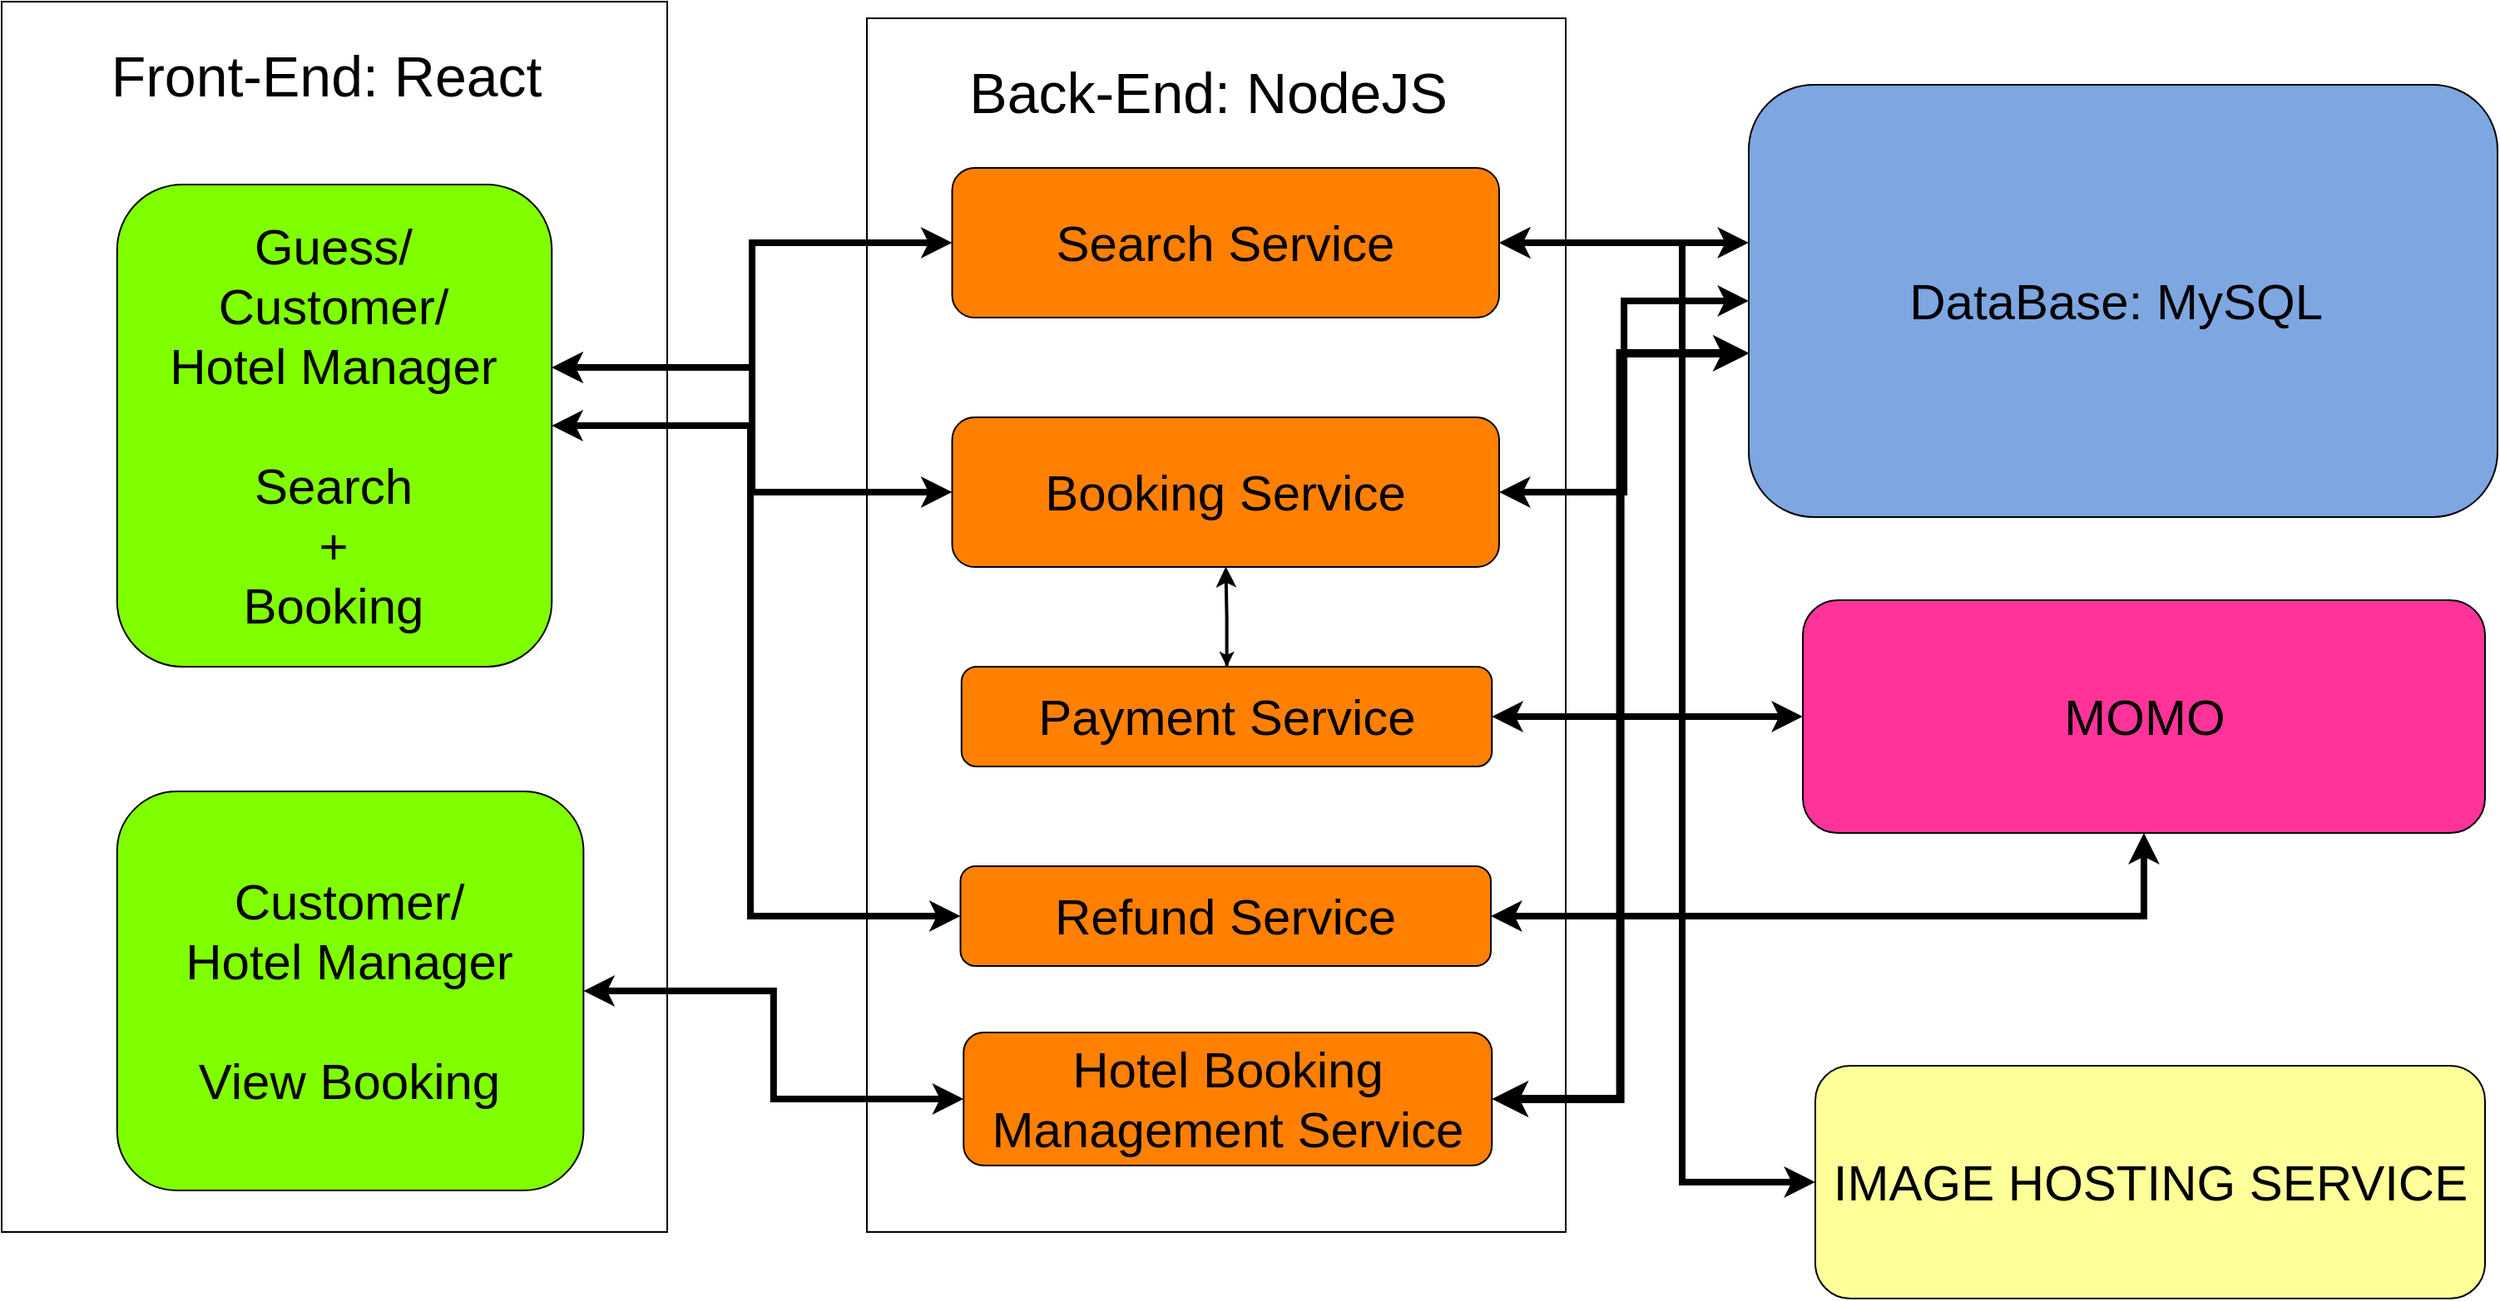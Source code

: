 <mxfile version="21.7.5" type="device">
  <diagram name="Page-1" id="PuhRu-KajmSSqGQuAdge">
    <mxGraphModel dx="2922" dy="1228" grid="1" gridSize="10" guides="1" tooltips="1" connect="1" arrows="1" fold="1" page="1" pageScale="1" pageWidth="850" pageHeight="1100" math="0" shadow="0">
      <root>
        <mxCell id="0" />
        <mxCell id="1" parent="0" />
        <mxCell id="a8jm9zrGm5yUQMqliLf0-5" value="" style="rounded=0;whiteSpace=wrap;html=1;fillColor=none;" parent="1" vertex="1">
          <mxGeometry x="-560" y="220" width="400" height="740" as="geometry" />
        </mxCell>
        <mxCell id="a8jm9zrGm5yUQMqliLf0-6" value="" style="rounded=0;whiteSpace=wrap;html=1;fillColor=none;" parent="1" vertex="1">
          <mxGeometry x="-40" y="230" width="420" height="730" as="geometry" />
        </mxCell>
        <mxCell id="a8jm9zrGm5yUQMqliLf0-32" style="edgeStyle=orthogonalEdgeStyle;rounded=0;orthogonalLoop=1;jettySize=auto;html=1;entryX=1;entryY=0.5;entryDx=0;entryDy=0;startArrow=classic;startFill=1;strokeWidth=4;" parent="1" source="a8jm9zrGm5yUQMqliLf0-10" target="a8jm9zrGm5yUQMqliLf0-14" edge="1">
          <mxGeometry relative="1" as="geometry">
            <Array as="points">
              <mxPoint x="450" y="930" />
              <mxPoint x="450" y="365" />
            </Array>
          </mxGeometry>
        </mxCell>
        <mxCell id="a8jm9zrGm5yUQMqliLf0-10" value="IMAGE HOSTING SERVICE" style="rounded=1;whiteSpace=wrap;html=1;fontSize=30;fillColor=#FFFF99;" parent="1" vertex="1">
          <mxGeometry x="530" y="860" width="402.5" height="140" as="geometry" />
        </mxCell>
        <mxCell id="a8jm9zrGm5yUQMqliLf0-11" value="MOMO" style="rounded=1;whiteSpace=wrap;html=1;fontSize=30;fillColor=#FF3399;" parent="1" vertex="1">
          <mxGeometry x="522.5" y="580" width="410" height="140" as="geometry" />
        </mxCell>
        <mxCell id="a8jm9zrGm5yUQMqliLf0-27" style="edgeStyle=orthogonalEdgeStyle;rounded=0;orthogonalLoop=1;jettySize=auto;html=1;startArrow=classic;startFill=1;strokeWidth=4;" parent="1" source="a8jm9zrGm5yUQMqliLf0-12" target="a8jm9zrGm5yUQMqliLf0-14" edge="1">
          <mxGeometry relative="1" as="geometry">
            <Array as="points">
              <mxPoint x="-109" y="440" />
              <mxPoint x="-109" y="365" />
            </Array>
          </mxGeometry>
        </mxCell>
        <mxCell id="vQtMWLK4P4xLYgg724UB-2" style="edgeStyle=orthogonalEdgeStyle;rounded=0;orthogonalLoop=1;jettySize=auto;html=1;entryX=0;entryY=0.5;entryDx=0;entryDy=0;startArrow=classic;startFill=1;strokeWidth=4;" edge="1" parent="1" source="a8jm9zrGm5yUQMqliLf0-12" target="vQtMWLK4P4xLYgg724UB-1">
          <mxGeometry relative="1" as="geometry">
            <Array as="points">
              <mxPoint x="-110" y="475" />
              <mxPoint x="-110" y="770" />
            </Array>
          </mxGeometry>
        </mxCell>
        <mxCell id="a8jm9zrGm5yUQMqliLf0-12" value="Guess/&lt;br&gt;Customer/&lt;br&gt;Hotel Manager&lt;br&gt;&lt;br&gt;Search &lt;br&gt;+&lt;br&gt;Booking" style="rounded=1;whiteSpace=wrap;html=1;fontSize=30;fillColor=#80FF00;" parent="1" vertex="1">
          <mxGeometry x="-490.61" y="330" width="261.24" height="290" as="geometry" />
        </mxCell>
        <mxCell id="a8jm9zrGm5yUQMqliLf0-23" style="edgeStyle=orthogonalEdgeStyle;rounded=0;orthogonalLoop=1;jettySize=auto;html=1;startArrow=classic;startFill=1;strokeWidth=4;" parent="1" source="a8jm9zrGm5yUQMqliLf0-13" target="a8jm9zrGm5yUQMqliLf0-17" edge="1">
          <mxGeometry relative="1" as="geometry" />
        </mxCell>
        <mxCell id="a8jm9zrGm5yUQMqliLf0-13" value="Customer/&lt;br style=&quot;border-color: var(--border-color);&quot;&gt;Hotel Manager&lt;br&gt;&lt;br&gt;View Booking&lt;br&gt;" style="rounded=1;whiteSpace=wrap;html=1;fontSize=30;fillColor=#80FF00;" parent="1" vertex="1">
          <mxGeometry x="-490.61" y="695" width="280.3" height="240" as="geometry" />
        </mxCell>
        <mxCell id="a8jm9zrGm5yUQMqliLf0-24" style="edgeStyle=orthogonalEdgeStyle;rounded=0;orthogonalLoop=1;jettySize=auto;html=1;startArrow=classic;startFill=1;strokeWidth=4;" parent="1" source="a8jm9zrGm5yUQMqliLf0-14" target="a8jm9zrGm5yUQMqliLf0-20" edge="1">
          <mxGeometry relative="1" as="geometry">
            <Array as="points">
              <mxPoint x="460" y="365" />
              <mxPoint x="460" y="365" />
            </Array>
          </mxGeometry>
        </mxCell>
        <mxCell id="a8jm9zrGm5yUQMqliLf0-14" value="Search Service" style="rounded=1;whiteSpace=wrap;html=1;fontSize=30;fillColor=#FF8000;" parent="1" vertex="1">
          <mxGeometry x="11.25" y="320" width="328.75" height="90" as="geometry" />
        </mxCell>
        <mxCell id="a8jm9zrGm5yUQMqliLf0-28" style="edgeStyle=orthogonalEdgeStyle;rounded=0;orthogonalLoop=1;jettySize=auto;html=1;startArrow=classic;startFill=1;strokeWidth=4;" parent="1" source="a8jm9zrGm5yUQMqliLf0-15" target="a8jm9zrGm5yUQMqliLf0-12" edge="1">
          <mxGeometry relative="1" as="geometry">
            <Array as="points">
              <mxPoint x="-109" y="515" />
              <mxPoint x="-109" y="440" />
            </Array>
          </mxGeometry>
        </mxCell>
        <mxCell id="a8jm9zrGm5yUQMqliLf0-29" style="edgeStyle=orthogonalEdgeStyle;rounded=0;orthogonalLoop=1;jettySize=auto;html=1;startArrow=classic;startFill=1;strokeWidth=4;" parent="1" source="a8jm9zrGm5yUQMqliLf0-15" target="a8jm9zrGm5yUQMqliLf0-20" edge="1">
          <mxGeometry relative="1" as="geometry" />
        </mxCell>
        <mxCell id="a8jm9zrGm5yUQMqliLf0-15" value="Booking Service" style="rounded=1;whiteSpace=wrap;html=1;fontSize=30;fillColor=#FF8000;" parent="1" vertex="1">
          <mxGeometry x="11.25" y="470" width="328.75" height="90" as="geometry" />
        </mxCell>
        <mxCell id="a8jm9zrGm5yUQMqliLf0-25" style="edgeStyle=orthogonalEdgeStyle;rounded=0;orthogonalLoop=1;jettySize=auto;html=1;entryX=0;entryY=0.5;entryDx=0;entryDy=0;startArrow=classic;startFill=1;strokeWidth=4;" parent="1" source="a8jm9zrGm5yUQMqliLf0-16" target="a8jm9zrGm5yUQMqliLf0-11" edge="1">
          <mxGeometry relative="1" as="geometry" />
        </mxCell>
        <mxCell id="a8jm9zrGm5yUQMqliLf0-26" value="" style="edgeStyle=orthogonalEdgeStyle;rounded=0;orthogonalLoop=1;jettySize=auto;html=1;startArrow=classic;startFill=1;" parent="1" source="a8jm9zrGm5yUQMqliLf0-16" target="a8jm9zrGm5yUQMqliLf0-15" edge="1">
          <mxGeometry relative="1" as="geometry" />
        </mxCell>
        <mxCell id="a8jm9zrGm5yUQMqliLf0-37" value="" style="edgeStyle=orthogonalEdgeStyle;rounded=0;orthogonalLoop=1;jettySize=auto;html=1;strokeWidth=2;" parent="1" source="a8jm9zrGm5yUQMqliLf0-16" target="a8jm9zrGm5yUQMqliLf0-15" edge="1">
          <mxGeometry relative="1" as="geometry" />
        </mxCell>
        <mxCell id="a8jm9zrGm5yUQMqliLf0-16" value="Payment Service" style="rounded=1;whiteSpace=wrap;html=1;fontSize=30;fillColor=#FF8000;" parent="1" vertex="1">
          <mxGeometry x="16.88" y="620" width="318.75" height="60" as="geometry" />
        </mxCell>
        <mxCell id="vQtMWLK4P4xLYgg724UB-5" style="edgeStyle=orthogonalEdgeStyle;rounded=0;orthogonalLoop=1;jettySize=auto;html=1;entryX=0.001;entryY=0.621;entryDx=0;entryDy=0;entryPerimeter=0;strokeWidth=5;startArrow=classic;startFill=1;" edge="1" parent="1" source="a8jm9zrGm5yUQMqliLf0-17" target="a8jm9zrGm5yUQMqliLf0-20">
          <mxGeometry relative="1" as="geometry" />
        </mxCell>
        <mxCell id="a8jm9zrGm5yUQMqliLf0-17" value="Hotel Booking Management Service" style="rounded=1;whiteSpace=wrap;html=1;fontSize=30;fillColor=#FF8000;" parent="1" vertex="1">
          <mxGeometry x="18.13" y="840" width="317.5" height="80" as="geometry" />
        </mxCell>
        <mxCell id="a8jm9zrGm5yUQMqliLf0-20" value="DataBase: MySQL&amp;nbsp;" style="rounded=1;whiteSpace=wrap;html=1;fontSize=30;fillColor=#7EA6E0;" parent="1" vertex="1">
          <mxGeometry x="490" y="270" width="450" height="260" as="geometry" />
        </mxCell>
        <mxCell id="a8jm9zrGm5yUQMqliLf0-21" value="Front-End: React&amp;nbsp;" style="text;html=1;strokeColor=none;fillColor=none;align=center;verticalAlign=middle;whiteSpace=wrap;rounded=0;fontSize=34;" parent="1" vertex="1">
          <mxGeometry x="-551.87" y="250" width="383.75" height="30" as="geometry" />
        </mxCell>
        <mxCell id="a8jm9zrGm5yUQMqliLf0-22" value="Back-End: NodeJS&amp;nbsp;" style="text;html=1;strokeColor=none;fillColor=none;align=center;verticalAlign=middle;whiteSpace=wrap;rounded=0;fontSize=34;" parent="1" vertex="1">
          <mxGeometry x="-21.88" y="260" width="383.75" height="30" as="geometry" />
        </mxCell>
        <mxCell id="vQtMWLK4P4xLYgg724UB-3" style="edgeStyle=orthogonalEdgeStyle;rounded=0;orthogonalLoop=1;jettySize=auto;html=1;entryX=0.5;entryY=1;entryDx=0;entryDy=0;strokeWidth=4;startArrow=classic;startFill=1;" edge="1" parent="1" source="vQtMWLK4P4xLYgg724UB-1" target="a8jm9zrGm5yUQMqliLf0-11">
          <mxGeometry relative="1" as="geometry" />
        </mxCell>
        <mxCell id="vQtMWLK4P4xLYgg724UB-1" value="Refund Service" style="rounded=1;whiteSpace=wrap;html=1;fontSize=30;fillColor=#FF8000;" vertex="1" parent="1">
          <mxGeometry x="16.25" y="740" width="318.75" height="60" as="geometry" />
        </mxCell>
      </root>
    </mxGraphModel>
  </diagram>
</mxfile>
